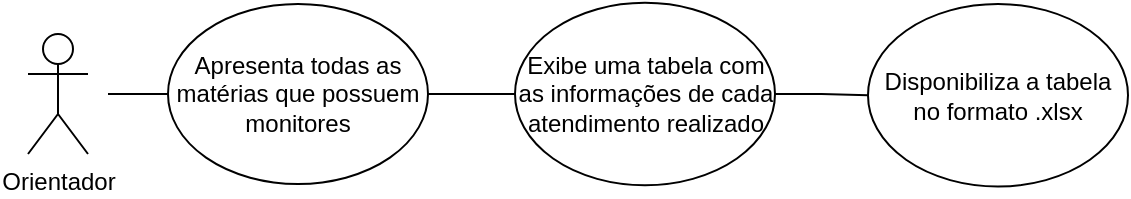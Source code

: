 <mxfile version="14.9.2" type="github">
  <diagram id="5Vw8lEADLM701qHRzyul" name="Page-1">
    <mxGraphModel dx="703" dy="413" grid="1" gridSize="10" guides="1" tooltips="1" connect="1" arrows="1" fold="1" page="1" pageScale="1" pageWidth="827" pageHeight="1169" math="0" shadow="0">
      <root>
        <mxCell id="0" />
        <mxCell id="1" parent="0" />
        <mxCell id="OXgOo7KW0jeFq5yCFP7A-13" value="Orientador&lt;br&gt;" style="shape=umlActor;verticalLabelPosition=bottom;verticalAlign=top;html=1;outlineConnect=0;" parent="1" vertex="1">
          <mxGeometry x="40" y="340" width="30" height="60" as="geometry" />
        </mxCell>
        <mxCell id="C5I_iiXGgy-n2vgdW6JL-2" style="edgeStyle=orthogonalEdgeStyle;rounded=0;orthogonalLoop=1;jettySize=auto;html=1;exitX=1;exitY=0.5;exitDx=0;exitDy=0;entryX=0;entryY=0.5;entryDx=0;entryDy=0;endArrow=none;endFill=0;" edge="1" parent="1" source="OXgOo7KW0jeFq5yCFP7A-14" target="OXgOo7KW0jeFq5yCFP7A-20">
          <mxGeometry relative="1" as="geometry" />
        </mxCell>
        <mxCell id="OXgOo7KW0jeFq5yCFP7A-14" value="Apresenta todas as matérias que possuem monitores" style="ellipse;whiteSpace=wrap;html=1;" parent="1" vertex="1">
          <mxGeometry x="110" y="325" width="130" height="90" as="geometry" />
        </mxCell>
        <mxCell id="OXgOo7KW0jeFq5yCFP7A-16" value="" style="endArrow=none;html=1;exitX=0;exitY=0.5;exitDx=0;exitDy=0;" parent="1" source="OXgOo7KW0jeFq5yCFP7A-14" edge="1">
          <mxGeometry width="50" height="50" relative="1" as="geometry">
            <mxPoint x="160" y="370" as="sourcePoint" />
            <mxPoint x="80" y="370" as="targetPoint" />
          </mxGeometry>
        </mxCell>
        <mxCell id="C5I_iiXGgy-n2vgdW6JL-6" style="edgeStyle=orthogonalEdgeStyle;rounded=0;orthogonalLoop=1;jettySize=auto;html=1;exitX=1;exitY=0.5;exitDx=0;exitDy=0;entryX=0;entryY=0.5;entryDx=0;entryDy=0;endArrow=none;endFill=0;" edge="1" parent="1" source="OXgOo7KW0jeFq5yCFP7A-20" target="C5I_iiXGgy-n2vgdW6JL-5">
          <mxGeometry relative="1" as="geometry" />
        </mxCell>
        <mxCell id="OXgOo7KW0jeFq5yCFP7A-20" value="Exibe uma tabela com as informações de cada atendimento realizado" style="ellipse;whiteSpace=wrap;html=1;" parent="1" vertex="1">
          <mxGeometry x="283.5" y="324.38" width="130" height="91.25" as="geometry" />
        </mxCell>
        <mxCell id="C5I_iiXGgy-n2vgdW6JL-5" value="Disponibiliza a tabela no formato .xlsx" style="ellipse;whiteSpace=wrap;html=1;" vertex="1" parent="1">
          <mxGeometry x="460" y="325" width="130" height="91.25" as="geometry" />
        </mxCell>
      </root>
    </mxGraphModel>
  </diagram>
</mxfile>
